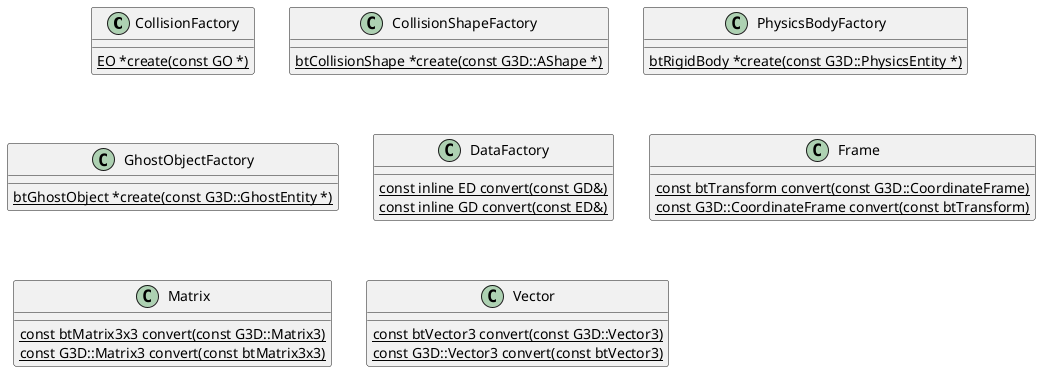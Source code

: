 @startuml

class CollisionFactory {
    {static} EO *create(const GO *)
}

class CollisionShapeFactory {
    {static} btCollisionShape *create(const G3D::AShape *)
}

class PhysicsBodyFactory {
    {static} btRigidBody *create(const G3D::PhysicsEntity *)
}

class GhostObjectFactory {
    {static} btGhostObject *create(const G3D::GhostEntity *)
}

class DataFactory {
    {static} const inline ED convert(const GD&)
    {static} const inline GD convert(const ED&)
}

class Frame {
    {static} const btTransform convert(const G3D::CoordinateFrame)
    {static} const G3D::CoordinateFrame convert(const btTransform)
}

class Matrix  {
    {static} const btMatrix3x3 convert(const G3D::Matrix3)
    {static} const G3D::Matrix3 convert(const btMatrix3x3)
}

class Vector {
    {static} const btVector3 convert(const G3D::Vector3)
    {static} const G3D::Vector3 convert(const btVector3)
}
      
@enduml